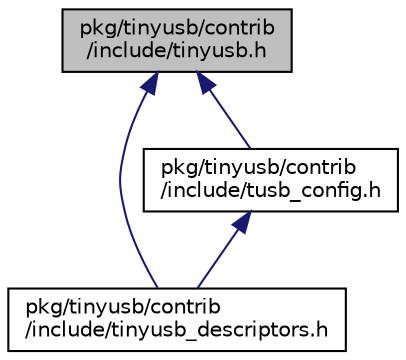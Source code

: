 digraph "pkg/tinyusb/contrib/include/tinyusb.h"
{
 // LATEX_PDF_SIZE
  edge [fontname="Helvetica",fontsize="10",labelfontname="Helvetica",labelfontsize="10"];
  node [fontname="Helvetica",fontsize="10",shape=record];
  Node1 [label="pkg/tinyusb/contrib\l/include/tinyusb.h",height=0.2,width=0.4,color="black", fillcolor="grey75", style="filled", fontcolor="black",tooltip="TinyUSB API."];
  Node1 -> Node2 [dir="back",color="midnightblue",fontsize="10",style="solid",fontname="Helvetica"];
  Node2 [label="pkg/tinyusb/contrib\l/include/tinyusb_descriptors.h",height=0.2,width=0.4,color="black", fillcolor="white", style="filled",URL="$tinyusb__descriptors_8h.html",tooltip="TinyUSB commonn descriptor implementation."];
  Node1 -> Node3 [dir="back",color="midnightblue",fontsize="10",style="solid",fontname="Helvetica"];
  Node3 [label="pkg/tinyusb/contrib\l/include/tusb_config.h",height=0.2,width=0.4,color="black", fillcolor="white", style="filled",URL="$tusb__config_8h.html",tooltip="TinyUSB default configurations."];
  Node3 -> Node2 [dir="back",color="midnightblue",fontsize="10",style="solid",fontname="Helvetica"];
}
